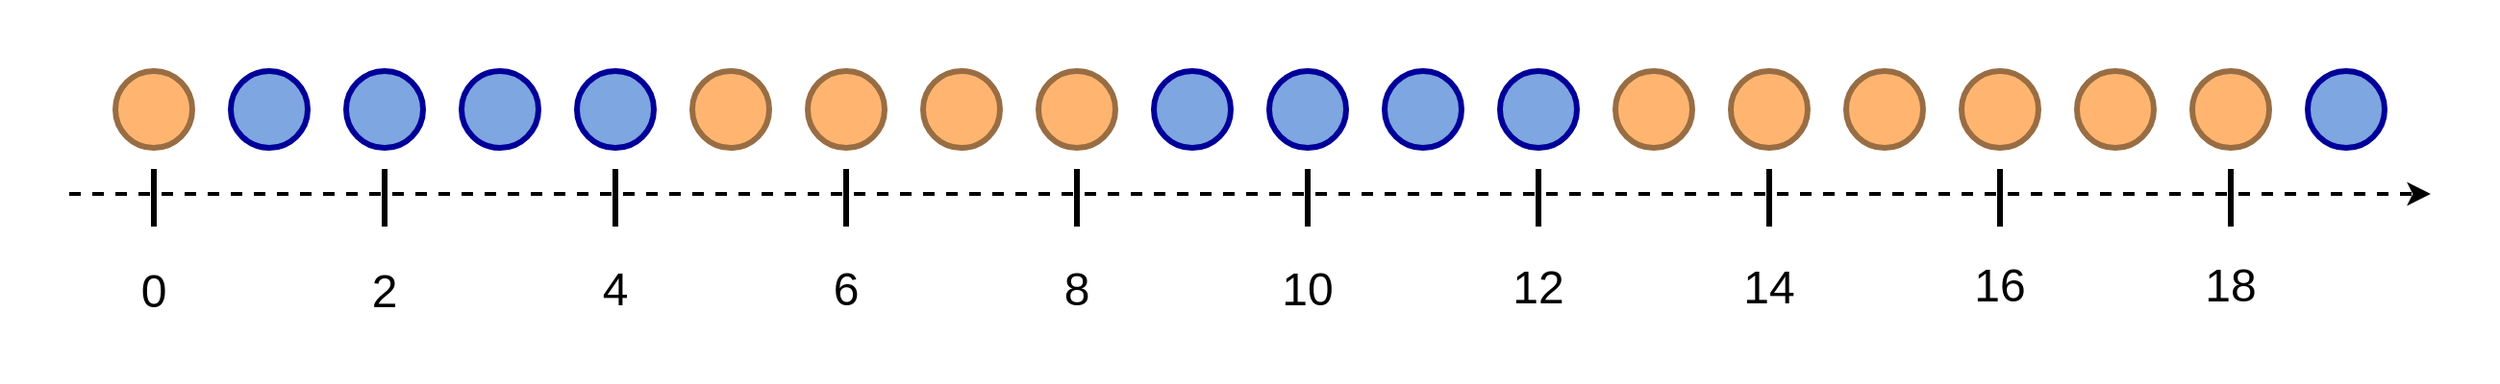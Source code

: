 <mxGraphModel grid="0" gridSize="10" guides="1" tooltips="1" connect="1" arrows="1" fold="1" page="1" pageScale="1" pageWidth="1300" pageHeight="200" background="#ffffff"><root><mxCell id="0"/><mxCell id="1" parent="0"/><mxCell id="73" value="" style="rounded=0;whiteSpace=wrap;html=1;strokeColor=none;" parent="1" vertex="1"><mxGeometry width="1299" height="199" as="geometry"/></mxCell><mxCell id="23" value="" style="group;strokeWidth=3;strokeColor=none;fillColor=#ffffff;" parent="1" vertex="1" connectable="0"><mxGeometry x="60" y="37" width="1180" height="40" as="geometry"/></mxCell><mxCell id="24" value="" style="endArrow=none;html=1;strokeWidth=3;endSize=3;startSize=3;" parent="1" edge="1"><mxGeometry width="50" height="50" relative="1" as="geometry"><mxPoint x="80" y="118" as="sourcePoint"/><mxPoint x="80" y="88" as="targetPoint"/></mxGeometry></mxCell><mxCell id="2" value="" style="ellipse;whiteSpace=wrap;html=1;aspect=fixed;fillColor=#FFB570;strokeColor=#996D43;strokeWidth=3;" parent="1" vertex="1"><mxGeometry x="60" y="37" width="40" height="40" as="geometry"/></mxCell><mxCell id="3" value="" style="ellipse;whiteSpace=wrap;html=1;aspect=fixed;fillColor=#7EA6E0;strokeColor=#000099;strokeWidth=3;" parent="1" vertex="1"><mxGeometry x="120" y="37" width="40" height="40" as="geometry"/></mxCell><mxCell id="4" value="" style="ellipse;whiteSpace=wrap;html=1;aspect=fixed;fillColor=#7EA6E0;strokeColor=#000099;strokeWidth=3;perimeterSpacing=10;" parent="1" vertex="1"><mxGeometry x="180" y="37" width="40" height="40" as="geometry"/></mxCell><mxCell id="5" value="" style="ellipse;whiteSpace=wrap;html=1;aspect=fixed;fillColor=#7EA6E0;strokeColor=#000099;strokeWidth=3;" parent="1" vertex="1"><mxGeometry x="240" y="37" width="40" height="40" as="geometry"/></mxCell><mxCell id="6" value="" style="ellipse;whiteSpace=wrap;html=1;aspect=fixed;fillColor=#7EA6E0;strokeColor=#000099;strokeWidth=3;" parent="1" vertex="1"><mxGeometry x="300" y="37" width="40" height="40" as="geometry"/></mxCell><mxCell id="7" value="" style="ellipse;whiteSpace=wrap;html=1;aspect=fixed;fillColor=#FFB570;strokeColor=#996D43;strokeWidth=3;" parent="1" vertex="1"><mxGeometry x="360" y="37" width="40" height="40" as="geometry"/></mxCell><mxCell id="8" value="" style="ellipse;whiteSpace=wrap;html=1;aspect=fixed;fillColor=#FFB570;strokeColor=#996D43;strokeWidth=3;" parent="1" vertex="1"><mxGeometry x="420" y="37" width="40" height="40" as="geometry"/></mxCell><mxCell id="9" value="" style="ellipse;whiteSpace=wrap;html=1;aspect=fixed;fillColor=#FFB570;strokeColor=#996D43;strokeWidth=3;" parent="1" vertex="1"><mxGeometry x="480" y="37" width="40" height="40" as="geometry"/></mxCell><mxCell id="10" value="" style="ellipse;whiteSpace=wrap;html=1;aspect=fixed;fillColor=#FFB570;strokeColor=#996D43;strokeWidth=3;" parent="1" vertex="1"><mxGeometry x="540" y="37" width="40" height="40" as="geometry"/></mxCell><mxCell id="11" value="" style="ellipse;whiteSpace=wrap;html=1;aspect=fixed;fillColor=#7EA6E0;strokeColor=#000099;strokeWidth=3;" parent="1" vertex="1"><mxGeometry x="600" y="37" width="40" height="40" as="geometry"/></mxCell><mxCell id="12" value="" style="ellipse;whiteSpace=wrap;html=1;aspect=fixed;fillColor=#7EA6E0;strokeColor=#000099;strokeWidth=3;" parent="1" vertex="1"><mxGeometry x="660" y="37" width="40" height="40" as="geometry"/></mxCell><mxCell id="13" value="" style="ellipse;whiteSpace=wrap;html=1;aspect=fixed;fillColor=#7EA6E0;strokeColor=#000099;strokeWidth=3;" parent="1" vertex="1"><mxGeometry x="720" y="37" width="40" height="40" as="geometry"/></mxCell><mxCell id="14" value="" style="ellipse;whiteSpace=wrap;html=1;aspect=fixed;fillColor=#7EA6E0;strokeColor=#000099;strokeWidth=3;" parent="1" vertex="1"><mxGeometry x="780" y="37" width="40" height="40" as="geometry"/></mxCell><mxCell id="15" value="" style="ellipse;whiteSpace=wrap;html=1;aspect=fixed;fillColor=#FFB570;strokeColor=#996D43;strokeWidth=3;" parent="1" vertex="1"><mxGeometry x="840" y="37" width="40" height="40" as="geometry"/></mxCell><mxCell id="16" value="" style="ellipse;whiteSpace=wrap;html=1;aspect=fixed;fillColor=#FFB570;strokeColor=#996D43;strokeWidth=3;" parent="1" vertex="1"><mxGeometry x="900" y="37" width="40" height="40" as="geometry"/></mxCell><mxCell id="17" value="" style="ellipse;whiteSpace=wrap;html=1;aspect=fixed;fillColor=#FFB570;strokeColor=#996D43;strokeWidth=3;" parent="1" vertex="1"><mxGeometry x="960" y="37" width="40" height="40" as="geometry"/></mxCell><mxCell id="18" value="" style="ellipse;whiteSpace=wrap;html=1;aspect=fixed;fillColor=#FFB570;strokeColor=#996D43;strokeWidth=3;" parent="1" vertex="1"><mxGeometry x="1020" y="37" width="40" height="40" as="geometry"/></mxCell><mxCell id="19" value="" style="ellipse;whiteSpace=wrap;html=1;aspect=fixed;fillColor=#FFB570;strokeColor=#996D43;strokeWidth=3;" parent="1" vertex="1"><mxGeometry x="1080" y="37" width="40" height="40" as="geometry"/></mxCell><mxCell id="20" value="" style="ellipse;whiteSpace=wrap;html=1;aspect=fixed;fillColor=#FFB570;strokeColor=#996D43;strokeWidth=3;" parent="1" vertex="1"><mxGeometry x="1140" y="37" width="40" height="40" as="geometry"/></mxCell><mxCell id="21" value="" style="ellipse;whiteSpace=wrap;html=1;aspect=fixed;fillColor=#7EA6E0;strokeColor=#000099;strokeWidth=3;" parent="1" vertex="1"><mxGeometry x="1200" y="37" width="40" height="40" as="geometry"/></mxCell><mxCell id="26" style="edgeStyle=orthogonalEdgeStyle;rounded=0;html=1;exitX=0.5;exitY=1;entryX=0.5;entryY=1;jettySize=auto;orthogonalLoop=1;strokeWidth=3;" parent="1" source="4" target="4" edge="1"><mxGeometry relative="1" as="geometry"/></mxCell><mxCell id="27" style="edgeStyle=orthogonalEdgeStyle;rounded=0;html=1;exitX=0.5;exitY=1;entryX=0.5;entryY=1;jettySize=auto;orthogonalLoop=1;strokeWidth=3;" parent="1" source="8" target="8" edge="1"><mxGeometry relative="1" as="geometry"/></mxCell><mxCell id="28" value="" style="endArrow=none;html=1;strokeWidth=3;endSize=3;startSize=3;" parent="1" edge="1"><mxGeometry width="50" height="50" relative="1" as="geometry"><mxPoint x="320" y="118" as="sourcePoint"/><mxPoint x="320" y="88" as="targetPoint"/></mxGeometry></mxCell><mxCell id="29" value="" style="endArrow=none;html=1;strokeWidth=3;endSize=3;startSize=3;" parent="1" edge="1"><mxGeometry width="50" height="50" relative="1" as="geometry"><mxPoint x="200" y="118" as="sourcePoint"/><mxPoint x="200" y="88" as="targetPoint"/></mxGeometry></mxCell><mxCell id="30" value="" style="endArrow=none;html=1;strokeWidth=3;endSize=3;startSize=3;" parent="1" edge="1"><mxGeometry width="50" height="50" relative="1" as="geometry"><mxPoint x="440" y="118" as="sourcePoint"/><mxPoint x="440" y="88" as="targetPoint"/></mxGeometry></mxCell><mxCell id="31" value="" style="endArrow=none;html=1;strokeWidth=3;endSize=3;startSize=3;" parent="1" edge="1"><mxGeometry width="50" height="50" relative="1" as="geometry"><mxPoint x="560" y="118" as="sourcePoint"/><mxPoint x="560" y="88" as="targetPoint"/></mxGeometry></mxCell><mxCell id="35" value="" style="endArrow=none;html=1;strokeWidth=3;endSize=3;startSize=3;" parent="1" edge="1"><mxGeometry width="50" height="50" relative="1" as="geometry"><mxPoint x="680" y="118" as="sourcePoint"/><mxPoint x="680" y="88" as="targetPoint"/></mxGeometry></mxCell><mxCell id="36" value="" style="endArrow=none;html=1;strokeWidth=3;endSize=3;startSize=3;" parent="1" edge="1"><mxGeometry width="50" height="50" relative="1" as="geometry"><mxPoint x="800" y="118" as="sourcePoint"/><mxPoint x="800" y="88" as="targetPoint"/></mxGeometry></mxCell><mxCell id="37" value="" style="endArrow=none;html=1;strokeWidth=3;endSize=3;startSize=3;" parent="1" edge="1"><mxGeometry width="50" height="50" relative="1" as="geometry"><mxPoint x="920" y="118" as="sourcePoint"/><mxPoint x="920" y="88" as="targetPoint"/></mxGeometry></mxCell><mxCell id="38" value="" style="endArrow=none;html=1;strokeWidth=3;endSize=3;startSize=3;" parent="1" edge="1"><mxGeometry width="50" height="50" relative="1" as="geometry"><mxPoint x="1040" y="118" as="sourcePoint"/><mxPoint x="1040" y="88" as="targetPoint"/></mxGeometry></mxCell><mxCell id="39" value="" style="endArrow=none;html=1;strokeWidth=3;endSize=3;startSize=3;" parent="1" edge="1"><mxGeometry width="50" height="50" relative="1" as="geometry"><mxPoint x="1160" y="118" as="sourcePoint"/><mxPoint x="1160" y="88" as="targetPoint"/></mxGeometry></mxCell><mxCell id="41" value="" style="endArrow=classic;html=1;strokeWidth=2;dashed=1;" parent="1" edge="1"><mxGeometry width="50" height="50" relative="1" as="geometry"><mxPoint x="36" y="101" as="sourcePoint"/><mxPoint x="1264" y="101" as="targetPoint"/></mxGeometry></mxCell><mxCell id="42" value="&lt;font style=&quot;font-size: 24px&quot;&gt;0&lt;/font&gt;" style="text;html=1;strokeColor=none;fillColor=none;align=center;verticalAlign=middle;whiteSpace=wrap;rounded=0;" parent="1" vertex="1"><mxGeometry x="49" y="141" width="62" height="21" as="geometry"/></mxCell><mxCell id="49" style="edgeStyle=orthogonalEdgeStyle;rounded=0;html=1;exitX=0.5;exitY=1;entryX=0.5;entryY=1;dashed=1;startSize=3;endSize=3;jettySize=auto;orthogonalLoop=1;strokeWidth=2;" parent="1" source="42" target="42" edge="1"><mxGeometry relative="1" as="geometry"/></mxCell><mxCell id="51" value="&lt;font style=&quot;font-size: 24px&quot;&gt;2&lt;/font&gt;" style="text;html=1;strokeColor=none;fillColor=none;align=center;verticalAlign=middle;whiteSpace=wrap;rounded=0;" parent="1" vertex="1"><mxGeometry x="169" y="141" width="62" height="21" as="geometry"/></mxCell><mxCell id="52" style="edgeStyle=orthogonalEdgeStyle;rounded=0;html=1;exitX=0.5;exitY=1;entryX=0.5;entryY=1;dashed=1;startSize=3;endSize=3;jettySize=auto;orthogonalLoop=1;strokeWidth=2;" parent="1" source="51" target="51" edge="1"><mxGeometry relative="1" as="geometry"/></mxCell><mxCell id="57" value="&lt;font style=&quot;font-size: 24px&quot;&gt;4&lt;/font&gt;" style="text;html=1;strokeColor=none;fillColor=none;align=center;verticalAlign=middle;whiteSpace=wrap;rounded=0;" parent="1" vertex="1"><mxGeometry x="289" y="140" width="62" height="21" as="geometry"/></mxCell><mxCell id="58" style="edgeStyle=orthogonalEdgeStyle;rounded=0;html=1;exitX=0.5;exitY=1;entryX=0.5;entryY=1;dashed=1;startSize=3;endSize=3;jettySize=auto;orthogonalLoop=1;strokeWidth=2;" parent="1" source="57" target="57" edge="1"><mxGeometry relative="1" as="geometry"/></mxCell><mxCell id="59" value="&lt;font style=&quot;font-size: 24px&quot;&gt;6&lt;/font&gt;" style="text;html=1;strokeColor=none;fillColor=none;align=center;verticalAlign=middle;whiteSpace=wrap;rounded=0;" parent="1" vertex="1"><mxGeometry x="409" y="140" width="62" height="21" as="geometry"/></mxCell><mxCell id="60" style="edgeStyle=orthogonalEdgeStyle;rounded=0;html=1;exitX=0.5;exitY=1;entryX=0.5;entryY=1;dashed=1;startSize=3;endSize=3;jettySize=auto;orthogonalLoop=1;strokeWidth=2;" parent="1" source="59" target="59" edge="1"><mxGeometry relative="1" as="geometry"/></mxCell><mxCell id="61" value="&lt;font style=&quot;font-size: 24px&quot;&gt;8&lt;/font&gt;" style="text;html=1;strokeColor=none;fillColor=none;align=center;verticalAlign=middle;whiteSpace=wrap;rounded=0;" parent="1" vertex="1"><mxGeometry x="529" y="140" width="62" height="21" as="geometry"/></mxCell><mxCell id="62" style="edgeStyle=orthogonalEdgeStyle;rounded=0;html=1;exitX=0.5;exitY=1;entryX=0.5;entryY=1;dashed=1;startSize=3;endSize=3;jettySize=auto;orthogonalLoop=1;strokeWidth=2;" parent="1" source="61" target="61" edge="1"><mxGeometry relative="1" as="geometry"/></mxCell><mxCell id="63" value="&lt;font style=&quot;font-size: 24px&quot;&gt;10&lt;/font&gt;" style="text;html=1;strokeColor=none;fillColor=none;align=center;verticalAlign=middle;whiteSpace=wrap;rounded=0;" parent="1" vertex="1"><mxGeometry x="649" y="140" width="62" height="21" as="geometry"/></mxCell><mxCell id="64" style="edgeStyle=orthogonalEdgeStyle;rounded=0;html=1;exitX=0.5;exitY=1;entryX=0.5;entryY=1;dashed=1;startSize=3;endSize=3;jettySize=auto;orthogonalLoop=1;strokeWidth=2;" parent="1" source="63" target="63" edge="1"><mxGeometry relative="1" as="geometry"/></mxCell><mxCell id="65" value="&lt;font style=&quot;font-size: 24px&quot;&gt;12&lt;/font&gt;" style="text;html=1;strokeColor=none;fillColor=none;align=center;verticalAlign=middle;whiteSpace=wrap;rounded=0;" parent="1" vertex="1"><mxGeometry x="769" y="139" width="62" height="21" as="geometry"/></mxCell><mxCell id="66" style="edgeStyle=orthogonalEdgeStyle;rounded=0;html=1;exitX=0.5;exitY=1;entryX=0.5;entryY=1;dashed=1;startSize=3;endSize=3;jettySize=auto;orthogonalLoop=1;strokeWidth=2;" parent="1" source="65" target="65" edge="1"><mxGeometry relative="1" as="geometry"/></mxCell><mxCell id="67" value="&lt;font style=&quot;font-size: 24px&quot;&gt;14&lt;/font&gt;" style="text;html=1;strokeColor=none;fillColor=none;align=center;verticalAlign=middle;whiteSpace=wrap;rounded=0;" parent="1" vertex="1"><mxGeometry x="889" y="139" width="62" height="21" as="geometry"/></mxCell><mxCell id="68" style="edgeStyle=orthogonalEdgeStyle;rounded=0;html=1;exitX=0.5;exitY=1;entryX=0.5;entryY=1;dashed=1;startSize=3;endSize=3;jettySize=auto;orthogonalLoop=1;strokeWidth=2;" parent="1" source="67" target="67" edge="1"><mxGeometry relative="1" as="geometry"/></mxCell><mxCell id="69" value="&lt;font style=&quot;font-size: 24px&quot;&gt;16&lt;/font&gt;" style="text;html=1;strokeColor=none;fillColor=none;align=center;verticalAlign=middle;whiteSpace=wrap;rounded=0;" parent="1" vertex="1"><mxGeometry x="1009" y="138" width="62" height="21" as="geometry"/></mxCell><mxCell id="70" style="edgeStyle=orthogonalEdgeStyle;rounded=0;html=1;exitX=0.5;exitY=1;entryX=0.5;entryY=1;dashed=1;startSize=3;endSize=3;jettySize=auto;orthogonalLoop=1;strokeWidth=2;" parent="1" source="69" target="69" edge="1"><mxGeometry relative="1" as="geometry"/></mxCell><mxCell id="71" value="&lt;font style=&quot;font-size: 24px&quot;&gt;18&lt;/font&gt;" style="text;html=1;strokeColor=none;fillColor=none;align=center;verticalAlign=middle;whiteSpace=wrap;rounded=0;" parent="1" vertex="1"><mxGeometry x="1129" y="138" width="62" height="21" as="geometry"/></mxCell><mxCell id="72" style="edgeStyle=orthogonalEdgeStyle;rounded=0;html=1;exitX=0.5;exitY=1;entryX=0.5;entryY=1;dashed=1;startSize=3;endSize=3;jettySize=auto;orthogonalLoop=1;strokeWidth=2;" parent="1" source="71" target="71" edge="1"><mxGeometry relative="1" as="geometry"/></mxCell></root></mxGraphModel>